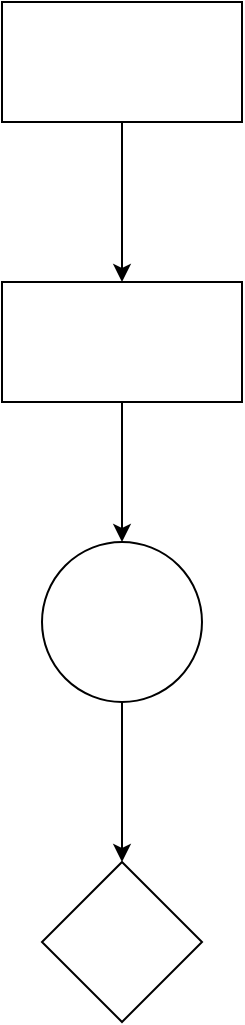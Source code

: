 <mxfile version="26.0.16">
  <diagram name="第 1 页" id="1xXzg4hlqvbpY5tBiZtY">
    <mxGraphModel dx="1426" dy="757" grid="1" gridSize="10" guides="1" tooltips="1" connect="1" arrows="1" fold="1" page="1" pageScale="1" pageWidth="827" pageHeight="1169" math="0" shadow="0">
      <root>
        <mxCell id="0" />
        <mxCell id="1" parent="0" />
        <mxCell id="h_VeKxa4T9KLT9ug-Xt3-3" value="" style="edgeStyle=orthogonalEdgeStyle;rounded=0;orthogonalLoop=1;jettySize=auto;html=1;" edge="1" parent="1" source="h_VeKxa4T9KLT9ug-Xt3-1" target="h_VeKxa4T9KLT9ug-Xt3-2">
          <mxGeometry relative="1" as="geometry" />
        </mxCell>
        <mxCell id="h_VeKxa4T9KLT9ug-Xt3-1" value="" style="rounded=0;whiteSpace=wrap;html=1;" vertex="1" parent="1">
          <mxGeometry x="120" y="110" width="120" height="60" as="geometry" />
        </mxCell>
        <mxCell id="h_VeKxa4T9KLT9ug-Xt3-5" value="" style="edgeStyle=orthogonalEdgeStyle;rounded=0;orthogonalLoop=1;jettySize=auto;html=1;" edge="1" parent="1" source="h_VeKxa4T9KLT9ug-Xt3-2" target="h_VeKxa4T9KLT9ug-Xt3-4">
          <mxGeometry relative="1" as="geometry" />
        </mxCell>
        <mxCell id="h_VeKxa4T9KLT9ug-Xt3-2" value="" style="rounded=0;whiteSpace=wrap;html=1;" vertex="1" parent="1">
          <mxGeometry x="120" y="250" width="120" height="60" as="geometry" />
        </mxCell>
        <mxCell id="h_VeKxa4T9KLT9ug-Xt3-7" value="" style="edgeStyle=orthogonalEdgeStyle;rounded=0;orthogonalLoop=1;jettySize=auto;html=1;" edge="1" parent="1" source="h_VeKxa4T9KLT9ug-Xt3-4" target="h_VeKxa4T9KLT9ug-Xt3-6">
          <mxGeometry relative="1" as="geometry" />
        </mxCell>
        <mxCell id="h_VeKxa4T9KLT9ug-Xt3-4" value="" style="ellipse;whiteSpace=wrap;html=1;rounded=0;" vertex="1" parent="1">
          <mxGeometry x="140" y="380" width="80" height="80" as="geometry" />
        </mxCell>
        <mxCell id="h_VeKxa4T9KLT9ug-Xt3-6" value="" style="rhombus;whiteSpace=wrap;html=1;rounded=0;" vertex="1" parent="1">
          <mxGeometry x="140" y="540" width="80" height="80" as="geometry" />
        </mxCell>
      </root>
    </mxGraphModel>
  </diagram>
</mxfile>

